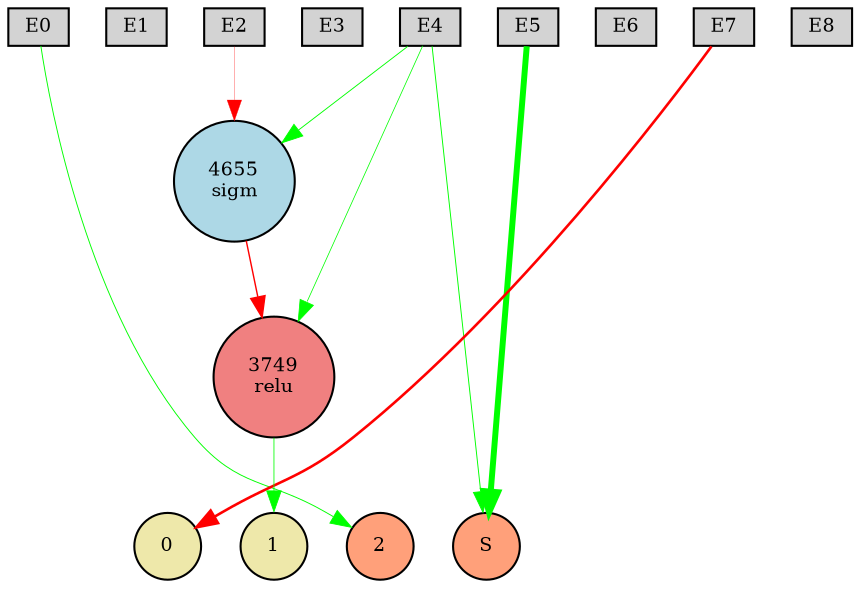 digraph {
	node [fontsize=9 height=0.2 shape=circle width=0.2]
	subgraph inputs {
		node [shape=box style=filled]
		rank=source
		E0 [fillcolor=lightgray]
		E1 [fillcolor=lightgray]
		E0 -> E1 [style=invis]
		E2 [fillcolor=lightgray]
		E1 -> E2 [style=invis]
		E3 [fillcolor=lightgray]
		E2 -> E3 [style=invis]
		E4 [fillcolor=lightgray]
		E3 -> E4 [style=invis]
		E5 [fillcolor=lightgray]
		E4 -> E5 [style=invis]
		E6 [fillcolor=lightgray]
		E5 -> E6 [style=invis]
		E7 [fillcolor=lightgray]
		E6 -> E7 [style=invis]
		E8 [fillcolor=lightgray]
		E7 -> E8 [style=invis]
	}
	subgraph outputs {
		node [style=filled]
		rank=sink
		0 [fillcolor=palegoldenrod fontsize=9 height=0.2 shape=circle width=0.2]
		1 [fillcolor=palegoldenrod fontsize=9 height=0.2 shape=circle width=0.2]
		0 -> 1 [style=invis]
		2 [fillcolor=lightsalmon fontsize=9 height=0.2 shape=circle width=0.2]
		1 -> 2 [style=invis]
		S [fillcolor=lightsalmon fontsize=9 height=0.2 shape=circle width=0.2]
		2 -> S [style=invis]
	}
	3749 [label="3749
relu" fillcolor=lightcoral style=filled]
	4655 [label="4655
sigm" fillcolor=lightblue style=filled]
	E5 -> S [color=green penwidth=2.86485308249181 style=solid]
	E7 -> 0 [color=red penwidth=1.2603112271577899 style=solid]
	E0 -> 2 [color=green penwidth=0.44848575563886617 style=solid]
	E4 -> S [color=green penwidth=0.45254837256142855 style=solid]
	E4 -> 3749 [color=green penwidth=0.36750955115945994 style=solid]
	E4 -> 4655 [color=green penwidth=0.43657289748760286 style=solid]
	4655 -> 3749 [color=red penwidth=0.6808210309985637 style=solid]
	3749 -> 1 [color=green penwidth=0.3907257439291888 style=solid]
	E2 -> 4655 [color=red penwidth=0.1509381002999891 style=solid]
}
